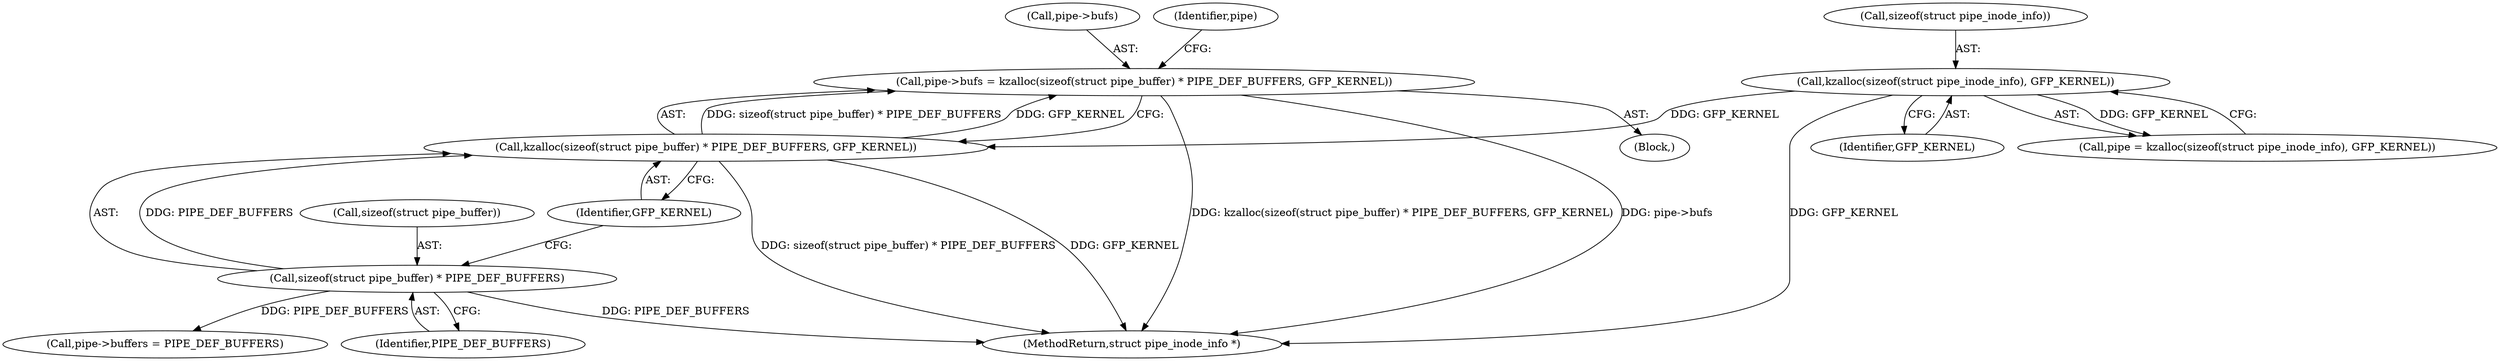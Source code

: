 digraph "0_linux_759c01142a5d0f364a462346168a56de28a80f52@pointer" {
"1000113" [label="(Call,pipe->bufs = kzalloc(sizeof(struct pipe_buffer) * PIPE_DEF_BUFFERS, GFP_KERNEL))"];
"1000117" [label="(Call,kzalloc(sizeof(struct pipe_buffer) * PIPE_DEF_BUFFERS, GFP_KERNEL))"];
"1000118" [label="(Call,sizeof(struct pipe_buffer) * PIPE_DEF_BUFFERS)"];
"1000106" [label="(Call,kzalloc(sizeof(struct pipe_inode_info), GFP_KERNEL))"];
"1000107" [label="(Call,sizeof(struct pipe_inode_info))"];
"1000112" [label="(Block,)"];
"1000142" [label="(Call,pipe->buffers = PIPE_DEF_BUFFERS)"];
"1000109" [label="(Identifier,GFP_KERNEL)"];
"1000122" [label="(Identifier,GFP_KERNEL)"];
"1000119" [label="(Call,sizeof(struct pipe_buffer))"];
"1000117" [label="(Call,kzalloc(sizeof(struct pipe_buffer) * PIPE_DEF_BUFFERS, GFP_KERNEL))"];
"1000125" [label="(Identifier,pipe)"];
"1000113" [label="(Call,pipe->bufs = kzalloc(sizeof(struct pipe_buffer) * PIPE_DEF_BUFFERS, GFP_KERNEL))"];
"1000118" [label="(Call,sizeof(struct pipe_buffer) * PIPE_DEF_BUFFERS)"];
"1000104" [label="(Call,pipe = kzalloc(sizeof(struct pipe_inode_info), GFP_KERNEL))"];
"1000106" [label="(Call,kzalloc(sizeof(struct pipe_inode_info), GFP_KERNEL))"];
"1000158" [label="(MethodReturn,struct pipe_inode_info *)"];
"1000121" [label="(Identifier,PIPE_DEF_BUFFERS)"];
"1000114" [label="(Call,pipe->bufs)"];
"1000113" -> "1000112"  [label="AST: "];
"1000113" -> "1000117"  [label="CFG: "];
"1000114" -> "1000113"  [label="AST: "];
"1000117" -> "1000113"  [label="AST: "];
"1000125" -> "1000113"  [label="CFG: "];
"1000113" -> "1000158"  [label="DDG: kzalloc(sizeof(struct pipe_buffer) * PIPE_DEF_BUFFERS, GFP_KERNEL)"];
"1000113" -> "1000158"  [label="DDG: pipe->bufs"];
"1000117" -> "1000113"  [label="DDG: sizeof(struct pipe_buffer) * PIPE_DEF_BUFFERS"];
"1000117" -> "1000113"  [label="DDG: GFP_KERNEL"];
"1000117" -> "1000122"  [label="CFG: "];
"1000118" -> "1000117"  [label="AST: "];
"1000122" -> "1000117"  [label="AST: "];
"1000117" -> "1000158"  [label="DDG: sizeof(struct pipe_buffer) * PIPE_DEF_BUFFERS"];
"1000117" -> "1000158"  [label="DDG: GFP_KERNEL"];
"1000118" -> "1000117"  [label="DDG: PIPE_DEF_BUFFERS"];
"1000106" -> "1000117"  [label="DDG: GFP_KERNEL"];
"1000118" -> "1000121"  [label="CFG: "];
"1000119" -> "1000118"  [label="AST: "];
"1000121" -> "1000118"  [label="AST: "];
"1000122" -> "1000118"  [label="CFG: "];
"1000118" -> "1000158"  [label="DDG: PIPE_DEF_BUFFERS"];
"1000118" -> "1000142"  [label="DDG: PIPE_DEF_BUFFERS"];
"1000106" -> "1000104"  [label="AST: "];
"1000106" -> "1000109"  [label="CFG: "];
"1000107" -> "1000106"  [label="AST: "];
"1000109" -> "1000106"  [label="AST: "];
"1000104" -> "1000106"  [label="CFG: "];
"1000106" -> "1000158"  [label="DDG: GFP_KERNEL"];
"1000106" -> "1000104"  [label="DDG: GFP_KERNEL"];
}
